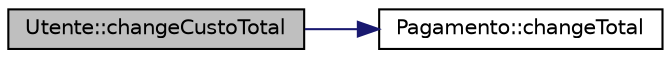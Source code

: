digraph "Utente::changeCustoTotal"
{
  edge [fontname="Helvetica",fontsize="10",labelfontname="Helvetica",labelfontsize="10"];
  node [fontname="Helvetica",fontsize="10",shape=record];
  rankdir="LR";
  Node3 [label="Utente::changeCustoTotal",height=0.2,width=0.4,color="black", fillcolor="grey75", style="filled", fontcolor="black"];
  Node3 -> Node4 [color="midnightblue",fontsize="10",style="solid",fontname="Helvetica"];
  Node4 [label="Pagamento::changeTotal",height=0.2,width=0.4,color="black", fillcolor="white", style="filled",URL="$class_pagamento.html#a089bdcd4ccb0f450cd200a7eb0568964",tooltip="função que calcula o valor total a pagar "];
}
